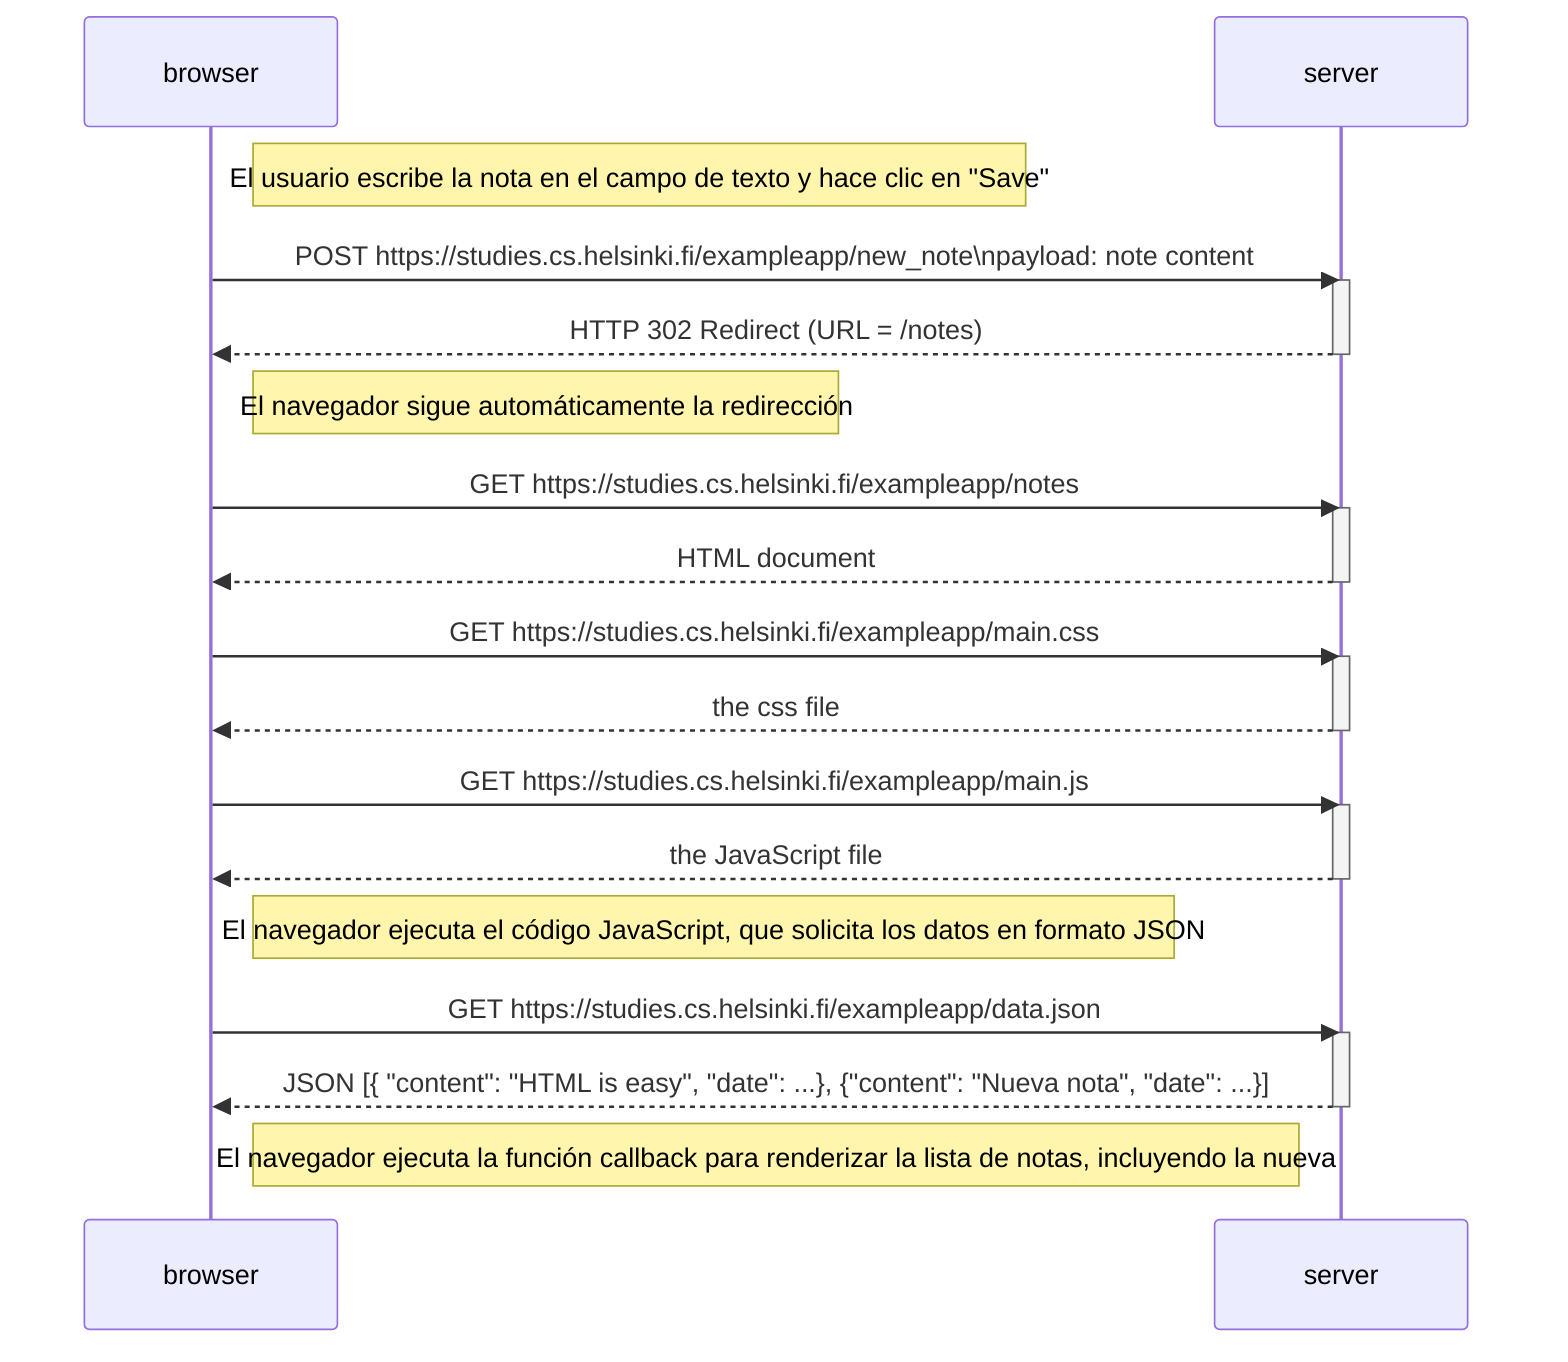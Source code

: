 sequenceDiagram
    participant browser
    participant server

    Note right of browser: El usuario escribe la nota en el campo de texto y hace clic en "Save"

    browser->>server: POST https://studies.cs.helsinki.fi/exampleapp/new_note\npayload: note content
    activate server
    server-->>browser: HTTP 302 Redirect (URL = /notes)
    deactivate server

    Note right of browser: El navegador sigue automáticamente la redirección

    browser->>server: GET https://studies.cs.helsinki.fi/exampleapp/notes
    activate server
    server-->>browser: HTML document
    deactivate server

    browser->>server: GET https://studies.cs.helsinki.fi/exampleapp/main.css
    activate server
    server-->>browser: the css file
    deactivate server

    browser->>server: GET https://studies.cs.helsinki.fi/exampleapp/main.js
    activate server
    server-->>browser: the JavaScript file
    deactivate server

    Note right of browser: El navegador ejecuta el código JavaScript, que solicita los datos en formato JSON

    browser->>server: GET https://studies.cs.helsinki.fi/exampleapp/data.json
    activate server
    server-->>browser: JSON [{ "content": "HTML is easy", "date": ...}, {"content": "Nueva nota", "date": ...}]
    deactivate server

    Note right of browser: El navegador ejecuta la función callback para renderizar la lista de notas, incluyendo la nueva